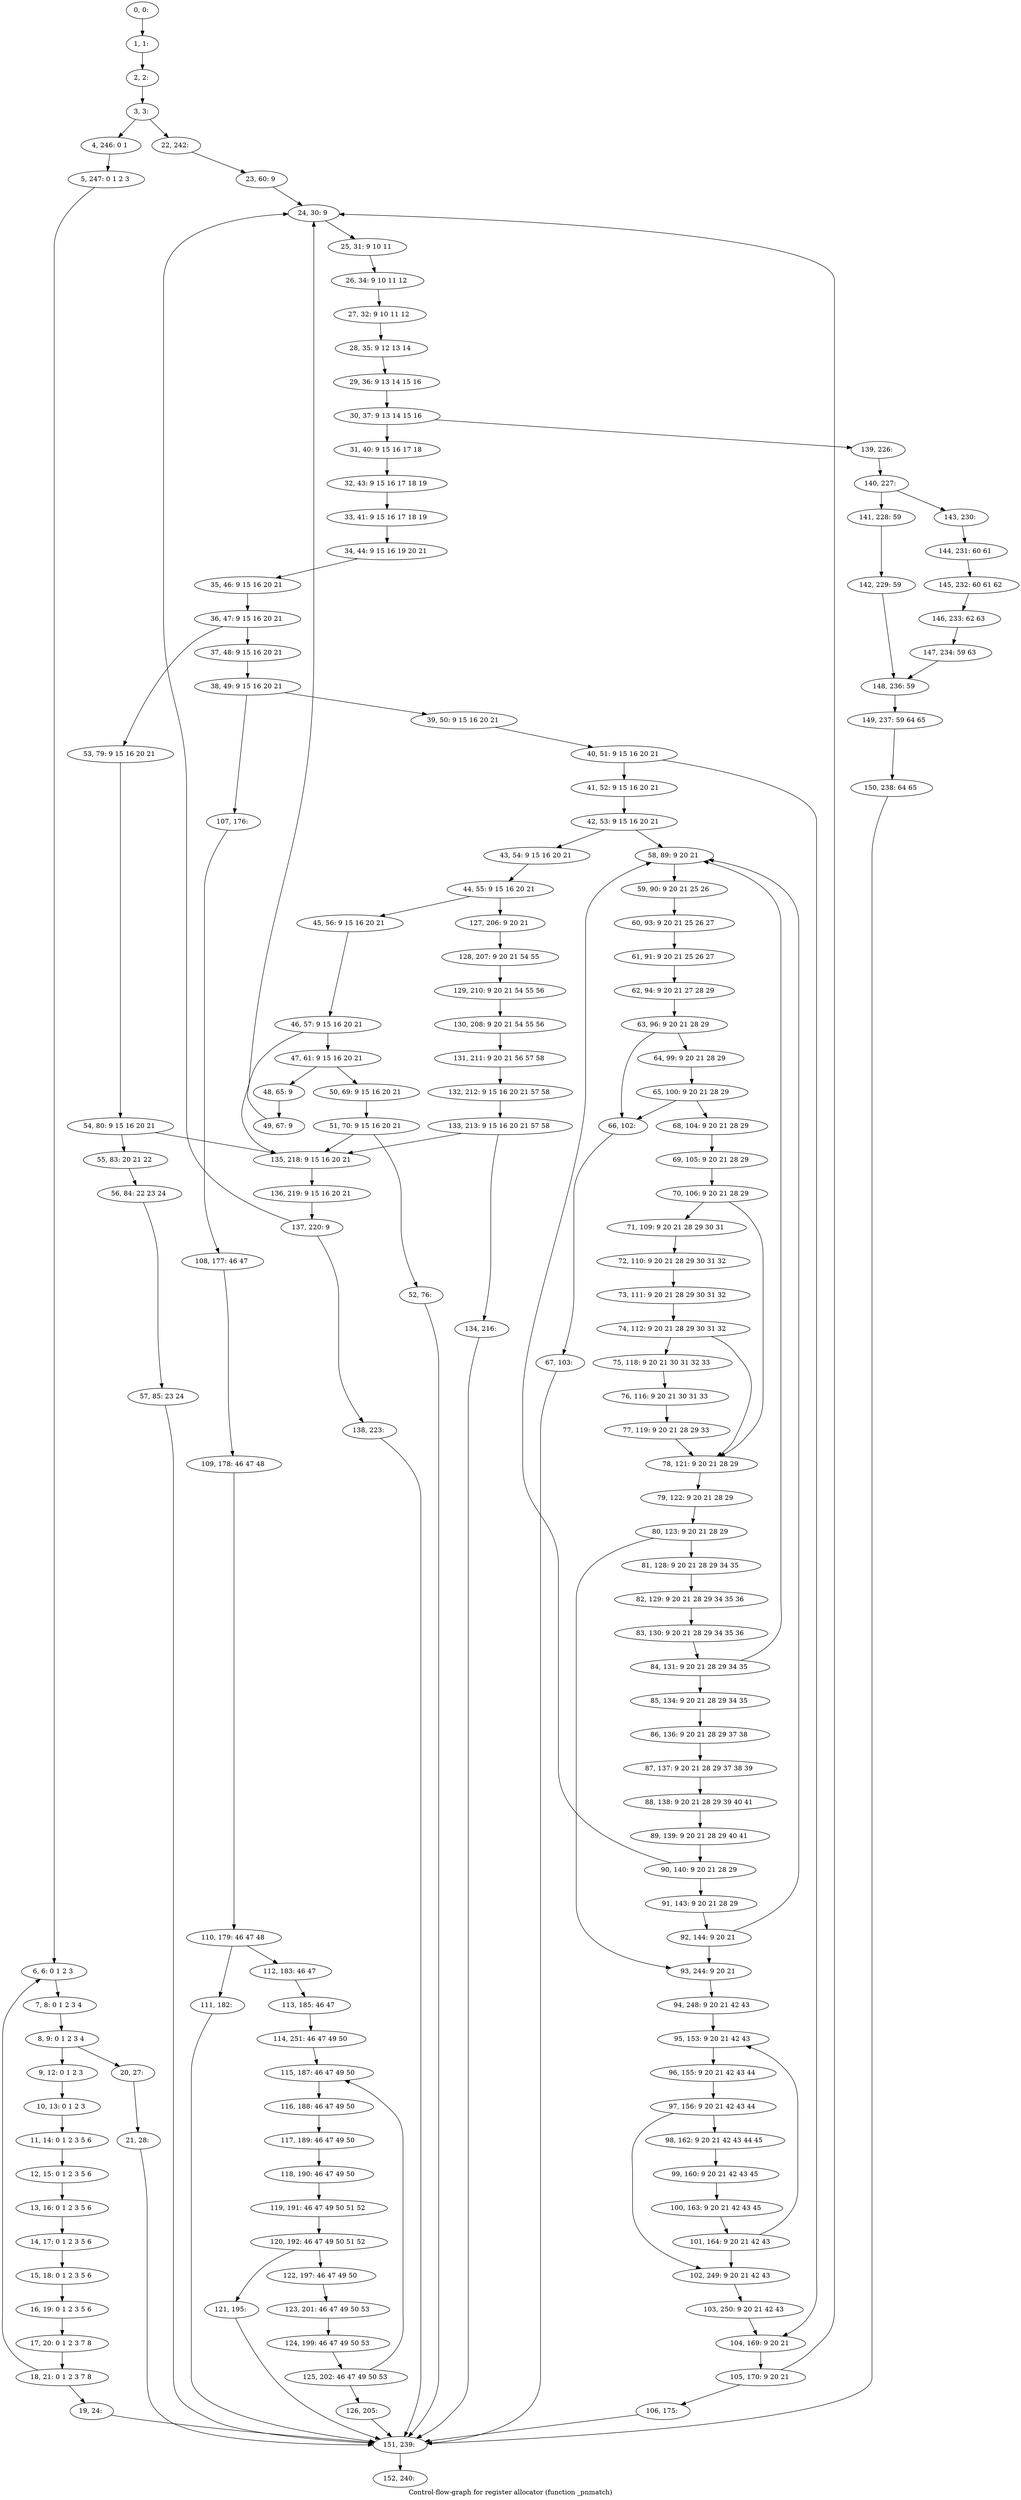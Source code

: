 digraph G {
graph [label="Control-flow-graph for register allocator (function _pnmatch)"]
0[label="0, 0: "];
1[label="1, 1: "];
2[label="2, 2: "];
3[label="3, 3: "];
4[label="4, 246: 0 1 "];
5[label="5, 247: 0 1 2 3 "];
6[label="6, 6: 0 1 2 3 "];
7[label="7, 8: 0 1 2 3 4 "];
8[label="8, 9: 0 1 2 3 4 "];
9[label="9, 12: 0 1 2 3 "];
10[label="10, 13: 0 1 2 3 "];
11[label="11, 14: 0 1 2 3 5 6 "];
12[label="12, 15: 0 1 2 3 5 6 "];
13[label="13, 16: 0 1 2 3 5 6 "];
14[label="14, 17: 0 1 2 3 5 6 "];
15[label="15, 18: 0 1 2 3 5 6 "];
16[label="16, 19: 0 1 2 3 5 6 "];
17[label="17, 20: 0 1 2 3 7 8 "];
18[label="18, 21: 0 1 2 3 7 8 "];
19[label="19, 24: "];
20[label="20, 27: "];
21[label="21, 28: "];
22[label="22, 242: "];
23[label="23, 60: 9 "];
24[label="24, 30: 9 "];
25[label="25, 31: 9 10 11 "];
26[label="26, 34: 9 10 11 12 "];
27[label="27, 32: 9 10 11 12 "];
28[label="28, 35: 9 12 13 14 "];
29[label="29, 36: 9 13 14 15 16 "];
30[label="30, 37: 9 13 14 15 16 "];
31[label="31, 40: 9 15 16 17 18 "];
32[label="32, 43: 9 15 16 17 18 19 "];
33[label="33, 41: 9 15 16 17 18 19 "];
34[label="34, 44: 9 15 16 19 20 21 "];
35[label="35, 46: 9 15 16 20 21 "];
36[label="36, 47: 9 15 16 20 21 "];
37[label="37, 48: 9 15 16 20 21 "];
38[label="38, 49: 9 15 16 20 21 "];
39[label="39, 50: 9 15 16 20 21 "];
40[label="40, 51: 9 15 16 20 21 "];
41[label="41, 52: 9 15 16 20 21 "];
42[label="42, 53: 9 15 16 20 21 "];
43[label="43, 54: 9 15 16 20 21 "];
44[label="44, 55: 9 15 16 20 21 "];
45[label="45, 56: 9 15 16 20 21 "];
46[label="46, 57: 9 15 16 20 21 "];
47[label="47, 61: 9 15 16 20 21 "];
48[label="48, 65: 9 "];
49[label="49, 67: 9 "];
50[label="50, 69: 9 15 16 20 21 "];
51[label="51, 70: 9 15 16 20 21 "];
52[label="52, 76: "];
53[label="53, 79: 9 15 16 20 21 "];
54[label="54, 80: 9 15 16 20 21 "];
55[label="55, 83: 20 21 22 "];
56[label="56, 84: 22 23 24 "];
57[label="57, 85: 23 24 "];
58[label="58, 89: 9 20 21 "];
59[label="59, 90: 9 20 21 25 26 "];
60[label="60, 93: 9 20 21 25 26 27 "];
61[label="61, 91: 9 20 21 25 26 27 "];
62[label="62, 94: 9 20 21 27 28 29 "];
63[label="63, 96: 9 20 21 28 29 "];
64[label="64, 99: 9 20 21 28 29 "];
65[label="65, 100: 9 20 21 28 29 "];
66[label="66, 102: "];
67[label="67, 103: "];
68[label="68, 104: 9 20 21 28 29 "];
69[label="69, 105: 9 20 21 28 29 "];
70[label="70, 106: 9 20 21 28 29 "];
71[label="71, 109: 9 20 21 28 29 30 31 "];
72[label="72, 110: 9 20 21 28 29 30 31 32 "];
73[label="73, 111: 9 20 21 28 29 30 31 32 "];
74[label="74, 112: 9 20 21 28 29 30 31 32 "];
75[label="75, 118: 9 20 21 30 31 32 33 "];
76[label="76, 116: 9 20 21 30 31 33 "];
77[label="77, 119: 9 20 21 28 29 33 "];
78[label="78, 121: 9 20 21 28 29 "];
79[label="79, 122: 9 20 21 28 29 "];
80[label="80, 123: 9 20 21 28 29 "];
81[label="81, 128: 9 20 21 28 29 34 35 "];
82[label="82, 129: 9 20 21 28 29 34 35 36 "];
83[label="83, 130: 9 20 21 28 29 34 35 36 "];
84[label="84, 131: 9 20 21 28 29 34 35 "];
85[label="85, 134: 9 20 21 28 29 34 35 "];
86[label="86, 136: 9 20 21 28 29 37 38 "];
87[label="87, 137: 9 20 21 28 29 37 38 39 "];
88[label="88, 138: 9 20 21 28 29 39 40 41 "];
89[label="89, 139: 9 20 21 28 29 40 41 "];
90[label="90, 140: 9 20 21 28 29 "];
91[label="91, 143: 9 20 21 28 29 "];
92[label="92, 144: 9 20 21 "];
93[label="93, 244: 9 20 21 "];
94[label="94, 248: 9 20 21 42 43 "];
95[label="95, 153: 9 20 21 42 43 "];
96[label="96, 155: 9 20 21 42 43 44 "];
97[label="97, 156: 9 20 21 42 43 44 "];
98[label="98, 162: 9 20 21 42 43 44 45 "];
99[label="99, 160: 9 20 21 42 43 45 "];
100[label="100, 163: 9 20 21 42 43 45 "];
101[label="101, 164: 9 20 21 42 43 "];
102[label="102, 249: 9 20 21 42 43 "];
103[label="103, 250: 9 20 21 42 43 "];
104[label="104, 169: 9 20 21 "];
105[label="105, 170: 9 20 21 "];
106[label="106, 175: "];
107[label="107, 176: "];
108[label="108, 177: 46 47 "];
109[label="109, 178: 46 47 48 "];
110[label="110, 179: 46 47 48 "];
111[label="111, 182: "];
112[label="112, 183: 46 47 "];
113[label="113, 185: 46 47 "];
114[label="114, 251: 46 47 49 50 "];
115[label="115, 187: 46 47 49 50 "];
116[label="116, 188: 46 47 49 50 "];
117[label="117, 189: 46 47 49 50 "];
118[label="118, 190: 46 47 49 50 "];
119[label="119, 191: 46 47 49 50 51 52 "];
120[label="120, 192: 46 47 49 50 51 52 "];
121[label="121, 195: "];
122[label="122, 197: 46 47 49 50 "];
123[label="123, 201: 46 47 49 50 53 "];
124[label="124, 199: 46 47 49 50 53 "];
125[label="125, 202: 46 47 49 50 53 "];
126[label="126, 205: "];
127[label="127, 206: 9 20 21 "];
128[label="128, 207: 9 20 21 54 55 "];
129[label="129, 210: 9 20 21 54 55 56 "];
130[label="130, 208: 9 20 21 54 55 56 "];
131[label="131, 211: 9 20 21 56 57 58 "];
132[label="132, 212: 9 15 16 20 21 57 58 "];
133[label="133, 213: 9 15 16 20 21 57 58 "];
134[label="134, 216: "];
135[label="135, 218: 9 15 16 20 21 "];
136[label="136, 219: 9 15 16 20 21 "];
137[label="137, 220: 9 "];
138[label="138, 223: "];
139[label="139, 226: "];
140[label="140, 227: "];
141[label="141, 228: 59 "];
142[label="142, 229: 59 "];
143[label="143, 230: "];
144[label="144, 231: 60 61 "];
145[label="145, 232: 60 61 62 "];
146[label="146, 233: 62 63 "];
147[label="147, 234: 59 63 "];
148[label="148, 236: 59 "];
149[label="149, 237: 59 64 65 "];
150[label="150, 238: 64 65 "];
151[label="151, 239: "];
152[label="152, 240: "];
0->1 ;
1->2 ;
2->3 ;
3->4 ;
3->22 ;
4->5 ;
5->6 ;
6->7 ;
7->8 ;
8->9 ;
8->20 ;
9->10 ;
10->11 ;
11->12 ;
12->13 ;
13->14 ;
14->15 ;
15->16 ;
16->17 ;
17->18 ;
18->19 ;
18->6 ;
19->151 ;
20->21 ;
21->151 ;
22->23 ;
23->24 ;
24->25 ;
25->26 ;
26->27 ;
27->28 ;
28->29 ;
29->30 ;
30->31 ;
30->139 ;
31->32 ;
32->33 ;
33->34 ;
34->35 ;
35->36 ;
36->37 ;
36->53 ;
37->38 ;
38->39 ;
38->107 ;
39->40 ;
40->41 ;
40->104 ;
41->42 ;
42->43 ;
42->58 ;
43->44 ;
44->45 ;
44->127 ;
45->46 ;
46->47 ;
46->135 ;
47->48 ;
47->50 ;
48->49 ;
49->24 ;
50->51 ;
51->52 ;
51->135 ;
52->151 ;
53->54 ;
54->55 ;
54->135 ;
55->56 ;
56->57 ;
57->151 ;
58->59 ;
59->60 ;
60->61 ;
61->62 ;
62->63 ;
63->64 ;
63->66 ;
64->65 ;
65->66 ;
65->68 ;
66->67 ;
67->151 ;
68->69 ;
69->70 ;
70->71 ;
70->78 ;
71->72 ;
72->73 ;
73->74 ;
74->75 ;
74->78 ;
75->76 ;
76->77 ;
77->78 ;
78->79 ;
79->80 ;
80->81 ;
80->93 ;
81->82 ;
82->83 ;
83->84 ;
84->85 ;
84->58 ;
85->86 ;
86->87 ;
87->88 ;
88->89 ;
89->90 ;
90->91 ;
90->58 ;
91->92 ;
92->93 ;
92->58 ;
93->94 ;
94->95 ;
95->96 ;
96->97 ;
97->98 ;
97->102 ;
98->99 ;
99->100 ;
100->101 ;
101->102 ;
101->95 ;
102->103 ;
103->104 ;
104->105 ;
105->106 ;
105->24 ;
106->151 ;
107->108 ;
108->109 ;
109->110 ;
110->111 ;
110->112 ;
111->151 ;
112->113 ;
113->114 ;
114->115 ;
115->116 ;
116->117 ;
117->118 ;
118->119 ;
119->120 ;
120->121 ;
120->122 ;
121->151 ;
122->123 ;
123->124 ;
124->125 ;
125->126 ;
125->115 ;
126->151 ;
127->128 ;
128->129 ;
129->130 ;
130->131 ;
131->132 ;
132->133 ;
133->134 ;
133->135 ;
134->151 ;
135->136 ;
136->137 ;
137->138 ;
137->24 ;
138->151 ;
139->140 ;
140->141 ;
140->143 ;
141->142 ;
142->148 ;
143->144 ;
144->145 ;
145->146 ;
146->147 ;
147->148 ;
148->149 ;
149->150 ;
150->151 ;
151->152 ;
}
